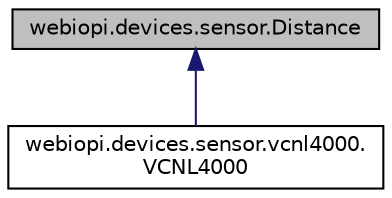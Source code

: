 digraph "webiopi.devices.sensor.Distance"
{
  edge [fontname="Helvetica",fontsize="10",labelfontname="Helvetica",labelfontsize="10"];
  node [fontname="Helvetica",fontsize="10",shape=record];
  Node1 [label="webiopi.devices.sensor.Distance",height=0.2,width=0.4,color="black", fillcolor="grey75", style="filled", fontcolor="black"];
  Node1 -> Node2 [dir="back",color="midnightblue",fontsize="10",style="solid",fontname="Helvetica"];
  Node2 [label="webiopi.devices.sensor.vcnl4000.\lVCNL4000",height=0.2,width=0.4,color="black", fillcolor="white", style="filled",URL="$classwebiopi_1_1devices_1_1sensor_1_1vcnl4000_1_1VCNL4000.html"];
}
